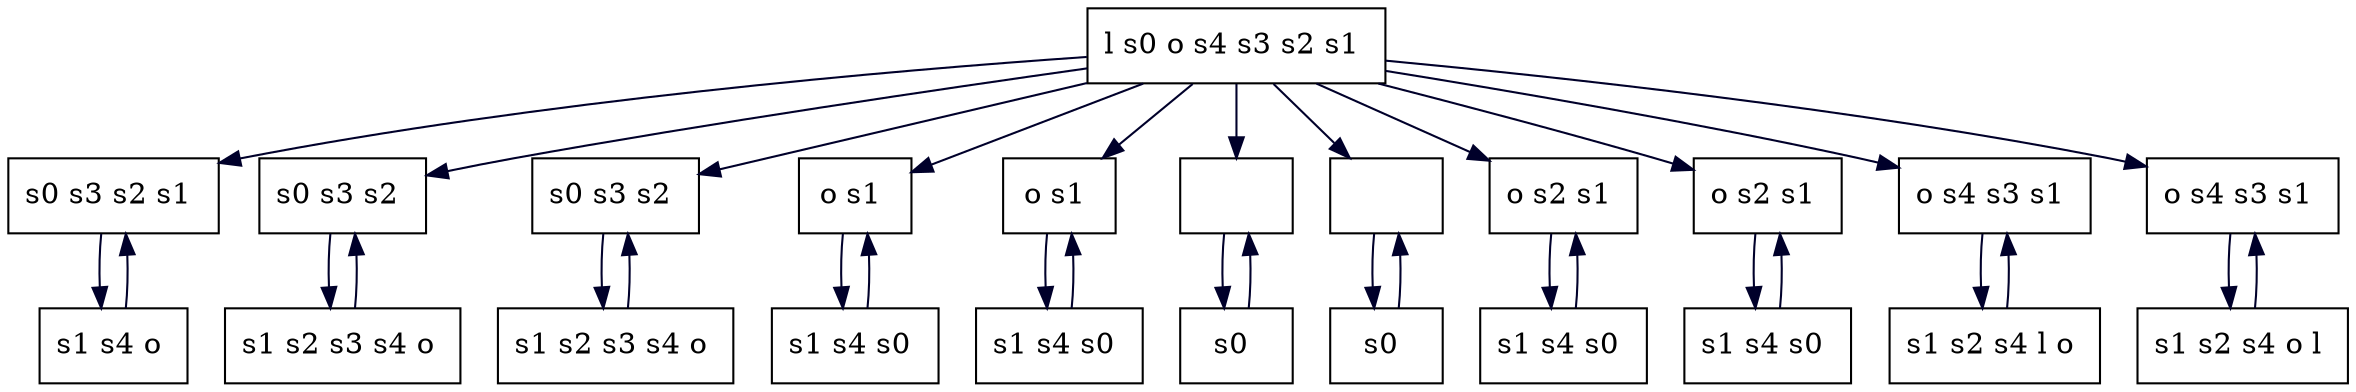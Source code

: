 digraph G {
  "ip_pv5i0Ipv1i0Ipv5i1Ipv1i0Ipv5i2Ipv1i0Ipv5i3Ipv1i0Ipv5i4Ipv1i0I00000_0-1[s0 s3 s2 s1 ]" [
  shape=box, label="s0 s3 s2 s1 ", ];
  "ip_pv5i0Ipv1i0Ipv5i1Ipv1i0Ipv5i2Ipv1i0Ipv5i3Ipv1i0Ipv5i4Ipv1i0I00000_0-2[s1 s4 o ]" [
  shape=box, label="s1 s4 o ", ];
  "pv5i0Ipv1i0I_pv5i1Ipv1i0Ipv5i2Ipv1i0Ipv5i3Ipv1i0Ipv5i4Ipv1i0I0000_0-1[s0 s3 s2 ]" [
  shape=box, label="s0 s3 s2 ", ];
  "pv5i0Ipv1i0I_pv5i1Ipv1i0Ipv5i2Ipv1i0Ipv5i3Ipv1i0Ipv5i4Ipv1i0I0000_0-2[s1 s2 s3 s4 o ]" [
  shape=box, label="s1 s2 s3 s4 o ", ];
  "pv5i0_ippv5i0Ipv1i0Ipv5i1Ipv1i0Ipv5i2Ipv1i0Ipv5i3Ipv1i0Ipv5i4Ipv1i0I000000_0-1[s0 s3 s2 ]" [
  shape=box, label="s0 s3 s2 ", ];
  "pv5i0_ippv5i0Ipv1i0Ipv5i1Ipv1i0Ipv5i2Ipv1i0Ipv5i3Ipv1i0Ipv5i4Ipv1i0I000000_0-2[s1 s2 s3 s4 o ]" [
  shape=box, label="s1 s2 s3 s4 o ", ];
  "pv5i1Ipv1i0I_pv5i2Ipv1i0Ipv5i3Ipv1i0Ipv5i4Ipv1i0I000_0-1[o s1 ]" [
  shape=box, label="o s1 ", ];
  "pv5i1Ipv1i0I_pv5i2Ipv1i0Ipv5i3Ipv1i0Ipv5i4Ipv1i0I000_0-2[s1 s4 s0 ]" [
  shape=box, label="s1 s4 s0 ", ];
  "pv5i1_ippv5i0Ipv1i0Ipv5i1Ipv1i0Ipv5i2Ipv1i0Ipv5i3Ipv1i0Ipv5i4Ipv1i0I000000_0-1[o s1 ]" [
  shape=box, label="o s1 ", ];
  "pv5i1_ippv5i0Ipv1i0Ipv5i1Ipv1i0Ipv5i2Ipv1i0Ipv5i3Ipv1i0Ipv5i4Ipv1i0I000000_0-2[s1 s4 s0 ]" [
  shape=box, label="s1 s4 s0 ", ];
  "pv5i2Ipv1i0I_pv5i3Ipv1i0Ipv5i4Ipv1i0I00_0-1[]" [shape=box, label="", ];
  "pv5i2Ipv1i0I_pv5i3Ipv1i0Ipv5i4Ipv1i0I00_0-2[s0 ]" [shape=box, label="s0 ", ];
  "pv5i2_ippv5i0Ipv1i0Ipv5i1Ipv1i0Ipv5i2Ipv1i0Ipv5i3Ipv1i0Ipv5i4Ipv1i0I000000_0-1[]" [
  shape=box, label="", ];
  "pv5i2_ippv5i0Ipv1i0Ipv5i1Ipv1i0Ipv5i2Ipv1i0Ipv5i3Ipv1i0Ipv5i4Ipv1i0I000000_0-2[s0 ]" [
  shape=box, label="s0 ", ];
  "pv5i3Ipv1i0I_pv5i4Ipv1i0I0_0-1[o s2 s1 ]" [shape=box, label="o s2 s1 ", ];
  "pv5i3Ipv1i0I_pv5i4Ipv1i0I0_0-2[s1 s4 s0 ]" [shape=box, label="s1 s4 s0 ", ];
  "pv5i3_ippv5i0Ipv1i0Ipv5i1Ipv1i0Ipv5i2Ipv1i0Ipv5i3Ipv1i0Ipv5i4Ipv1i0I000000_0-1[o s2 s1 ]" [
  shape=box, label="o s2 s1 ", ];
  "pv5i3_ippv5i0Ipv1i0Ipv5i1Ipv1i0Ipv5i2Ipv1i0Ipv5i3Ipv1i0Ipv5i4Ipv1i0I000000_0-2[s1 s4 s0 ]" [
  shape=box, label="s1 s4 s0 ", ];
  "pv5i4Ipv1i0I_0-0[l s0 o s4 s3 s2 s1 ]" [shape=box,
                                           label="l s0 o s4 s3 s2 s1 ", ];
  "pv5i4Ipv1i0I_0-1[o s4 s3 s1 ]" [shape=box, label="o s4 s3 s1 ", ];
  "pv5i4Ipv1i0I_0-2[s1 s2 s4 l o ]" [shape=box, label="s1 s2 s4 l o ", ];
  "pv5i4_ippv5i0Ipv1i0Ipv5i1Ipv1i0Ipv5i2Ipv1i0Ipv5i3Ipv1i0Ipv5i4Ipv1i0I000000_0-1[o s4 s3 s1 ]" [
  shape=box, label="o s4 s3 s1 ", ];
  "pv5i4_ippv5i0Ipv1i0Ipv5i1Ipv1i0Ipv5i2Ipv1i0Ipv5i3Ipv1i0Ipv5i4Ipv1i0I000000_0-2[s1 s2 s4 o l ]" [
  shape=box, label="s1 s2 s4 o l ", ];
  
  
  "ip_pv5i0Ipv1i0Ipv5i1Ipv1i0Ipv5i2Ipv1i0Ipv5i3Ipv1i0Ipv5i4Ipv1i0I00000_0-1[s0 s3 s2 s1 ]" -> "ip_pv5i0Ipv1i0Ipv5i1Ipv1i0Ipv5i2Ipv1i0Ipv5i3Ipv1i0Ipv5i4Ipv1i0I00000_0-2[s1 s4 o ]" [
  color="#00002A", ];
  "ip_pv5i0Ipv1i0Ipv5i1Ipv1i0Ipv5i2Ipv1i0Ipv5i3Ipv1i0Ipv5i4Ipv1i0I00000_0-2[s1 s4 o ]" -> "ip_pv5i0Ipv1i0Ipv5i1Ipv1i0Ipv5i2Ipv1i0Ipv5i3Ipv1i0Ipv5i4Ipv1i0I00000_0-1[s0 s3 s2 s1 ]" [
  color="#00002A", ];
  "pv5i0Ipv1i0I_pv5i1Ipv1i0Ipv5i2Ipv1i0Ipv5i3Ipv1i0Ipv5i4Ipv1i0I0000_0-1[s0 s3 s2 ]" -> "pv5i0Ipv1i0I_pv5i1Ipv1i0Ipv5i2Ipv1i0Ipv5i3Ipv1i0Ipv5i4Ipv1i0I0000_0-2[s1 s2 s3 s4 o ]" [
  color="#00002A", ];
  "pv5i0Ipv1i0I_pv5i1Ipv1i0Ipv5i2Ipv1i0Ipv5i3Ipv1i0Ipv5i4Ipv1i0I0000_0-2[s1 s2 s3 s4 o ]" -> "pv5i0Ipv1i0I_pv5i1Ipv1i0Ipv5i2Ipv1i0Ipv5i3Ipv1i0Ipv5i4Ipv1i0I0000_0-1[s0 s3 s2 ]" [
  color="#00002A", ];
  "pv5i0_ippv5i0Ipv1i0Ipv5i1Ipv1i0Ipv5i2Ipv1i0Ipv5i3Ipv1i0Ipv5i4Ipv1i0I000000_0-1[s0 s3 s2 ]" -> "pv5i0_ippv5i0Ipv1i0Ipv5i1Ipv1i0Ipv5i2Ipv1i0Ipv5i3Ipv1i0Ipv5i4Ipv1i0I000000_0-2[s1 s2 s3 s4 o ]" [
  color="#00002A", ];
  "pv5i0_ippv5i0Ipv1i0Ipv5i1Ipv1i0Ipv5i2Ipv1i0Ipv5i3Ipv1i0Ipv5i4Ipv1i0I000000_0-2[s1 s2 s3 s4 o ]" -> "pv5i0_ippv5i0Ipv1i0Ipv5i1Ipv1i0Ipv5i2Ipv1i0Ipv5i3Ipv1i0Ipv5i4Ipv1i0I000000_0-1[s0 s3 s2 ]" [
  color="#00002A", ];
  "pv5i1Ipv1i0I_pv5i2Ipv1i0Ipv5i3Ipv1i0Ipv5i4Ipv1i0I000_0-1[o s1 ]" -> "pv5i1Ipv1i0I_pv5i2Ipv1i0Ipv5i3Ipv1i0Ipv5i4Ipv1i0I000_0-2[s1 s4 s0 ]" [
  color="#00002A", ];
  "pv5i1Ipv1i0I_pv5i2Ipv1i0Ipv5i3Ipv1i0Ipv5i4Ipv1i0I000_0-2[s1 s4 s0 ]" -> "pv5i1Ipv1i0I_pv5i2Ipv1i0Ipv5i3Ipv1i0Ipv5i4Ipv1i0I000_0-1[o s1 ]" [
  color="#00002A", ];
  "pv5i1_ippv5i0Ipv1i0Ipv5i1Ipv1i0Ipv5i2Ipv1i0Ipv5i3Ipv1i0Ipv5i4Ipv1i0I000000_0-1[o s1 ]" -> "pv5i1_ippv5i0Ipv1i0Ipv5i1Ipv1i0Ipv5i2Ipv1i0Ipv5i3Ipv1i0Ipv5i4Ipv1i0I000000_0-2[s1 s4 s0 ]" [
  color="#00002A", ];
  "pv5i1_ippv5i0Ipv1i0Ipv5i1Ipv1i0Ipv5i2Ipv1i0Ipv5i3Ipv1i0Ipv5i4Ipv1i0I000000_0-2[s1 s4 s0 ]" -> "pv5i1_ippv5i0Ipv1i0Ipv5i1Ipv1i0Ipv5i2Ipv1i0Ipv5i3Ipv1i0Ipv5i4Ipv1i0I000000_0-1[o s1 ]" [
  color="#00002A", ];
  "pv5i2Ipv1i0I_pv5i3Ipv1i0Ipv5i4Ipv1i0I00_0-1[]" -> "pv5i2Ipv1i0I_pv5i3Ipv1i0Ipv5i4Ipv1i0I00_0-2[s0 ]" [
  color="#00002A", ];
  "pv5i2Ipv1i0I_pv5i3Ipv1i0Ipv5i4Ipv1i0I00_0-2[s0 ]" -> "pv5i2Ipv1i0I_pv5i3Ipv1i0Ipv5i4Ipv1i0I00_0-1[]" [
  color="#00002A", ];
  "pv5i2_ippv5i0Ipv1i0Ipv5i1Ipv1i0Ipv5i2Ipv1i0Ipv5i3Ipv1i0Ipv5i4Ipv1i0I000000_0-1[]" -> "pv5i2_ippv5i0Ipv1i0Ipv5i1Ipv1i0Ipv5i2Ipv1i0Ipv5i3Ipv1i0Ipv5i4Ipv1i0I000000_0-2[s0 ]" [
  color="#00002A", ];
  "pv5i2_ippv5i0Ipv1i0Ipv5i1Ipv1i0Ipv5i2Ipv1i0Ipv5i3Ipv1i0Ipv5i4Ipv1i0I000000_0-2[s0 ]" -> "pv5i2_ippv5i0Ipv1i0Ipv5i1Ipv1i0Ipv5i2Ipv1i0Ipv5i3Ipv1i0Ipv5i4Ipv1i0I000000_0-1[]" [
  color="#00002A", ];
  "pv5i3Ipv1i0I_pv5i4Ipv1i0I0_0-1[o s2 s1 ]" -> "pv5i3Ipv1i0I_pv5i4Ipv1i0I0_0-2[s1 s4 s0 ]" [
  color="#00002A", ];
  "pv5i3Ipv1i0I_pv5i4Ipv1i0I0_0-2[s1 s4 s0 ]" -> "pv5i3Ipv1i0I_pv5i4Ipv1i0I0_0-1[o s2 s1 ]" [
  color="#00002A", ];
  "pv5i3_ippv5i0Ipv1i0Ipv5i1Ipv1i0Ipv5i2Ipv1i0Ipv5i3Ipv1i0Ipv5i4Ipv1i0I000000_0-1[o s2 s1 ]" -> "pv5i3_ippv5i0Ipv1i0Ipv5i1Ipv1i0Ipv5i2Ipv1i0Ipv5i3Ipv1i0Ipv5i4Ipv1i0I000000_0-2[s1 s4 s0 ]" [
  color="#00002A", ];
  "pv5i3_ippv5i0Ipv1i0Ipv5i1Ipv1i0Ipv5i2Ipv1i0Ipv5i3Ipv1i0Ipv5i4Ipv1i0I000000_0-2[s1 s4 s0 ]" -> "pv5i3_ippv5i0Ipv1i0Ipv5i1Ipv1i0Ipv5i2Ipv1i0Ipv5i3Ipv1i0Ipv5i4Ipv1i0I000000_0-1[o s2 s1 ]" [
  color="#00002A", ];
  "pv5i4Ipv1i0I_0-0[l s0 o s4 s3 s2 s1 ]" -> "ip_pv5i0Ipv1i0Ipv5i1Ipv1i0Ipv5i2Ipv1i0Ipv5i3Ipv1i0Ipv5i4Ipv1i0I00000_0-1[s0 s3 s2 s1 ]" [
  color="#00002A", ];
  "pv5i4Ipv1i0I_0-0[l s0 o s4 s3 s2 s1 ]" -> "pv5i0Ipv1i0I_pv5i1Ipv1i0Ipv5i2Ipv1i0Ipv5i3Ipv1i0Ipv5i4Ipv1i0I0000_0-1[s0 s3 s2 ]" [
  color="#00002A", ];
  "pv5i4Ipv1i0I_0-0[l s0 o s4 s3 s2 s1 ]" -> "pv5i0_ippv5i0Ipv1i0Ipv5i1Ipv1i0Ipv5i2Ipv1i0Ipv5i3Ipv1i0Ipv5i4Ipv1i0I000000_0-1[s0 s3 s2 ]" [
  color="#00002A", ];
  "pv5i4Ipv1i0I_0-0[l s0 o s4 s3 s2 s1 ]" -> "pv5i1Ipv1i0I_pv5i2Ipv1i0Ipv5i3Ipv1i0Ipv5i4Ipv1i0I000_0-1[o s1 ]" [
  color="#00002A", ];
  "pv5i4Ipv1i0I_0-0[l s0 o s4 s3 s2 s1 ]" -> "pv5i1_ippv5i0Ipv1i0Ipv5i1Ipv1i0Ipv5i2Ipv1i0Ipv5i3Ipv1i0Ipv5i4Ipv1i0I000000_0-1[o s1 ]" [
  color="#00002A", ];
  "pv5i4Ipv1i0I_0-0[l s0 o s4 s3 s2 s1 ]" -> "pv5i2Ipv1i0I_pv5i3Ipv1i0Ipv5i4Ipv1i0I00_0-1[]" [
  color="#00002A", ];
  "pv5i4Ipv1i0I_0-0[l s0 o s4 s3 s2 s1 ]" -> "pv5i2_ippv5i0Ipv1i0Ipv5i1Ipv1i0Ipv5i2Ipv1i0Ipv5i3Ipv1i0Ipv5i4Ipv1i0I000000_0-1[]" [
  color="#00002A", ];
  "pv5i4Ipv1i0I_0-0[l s0 o s4 s3 s2 s1 ]" -> "pv5i3Ipv1i0I_pv5i4Ipv1i0I0_0-1[o s2 s1 ]" [
  color="#00002A", ];
  "pv5i4Ipv1i0I_0-0[l s0 o s4 s3 s2 s1 ]" -> "pv5i3_ippv5i0Ipv1i0Ipv5i1Ipv1i0Ipv5i2Ipv1i0Ipv5i3Ipv1i0Ipv5i4Ipv1i0I000000_0-1[o s2 s1 ]" [
  color="#00002A", ];
  "pv5i4Ipv1i0I_0-0[l s0 o s4 s3 s2 s1 ]" -> "pv5i4Ipv1i0I_0-1[o s4 s3 s1 ]" [
  color="#00002A", ];
  "pv5i4Ipv1i0I_0-0[l s0 o s4 s3 s2 s1 ]" -> "pv5i4_ippv5i0Ipv1i0Ipv5i1Ipv1i0Ipv5i2Ipv1i0Ipv5i3Ipv1i0Ipv5i4Ipv1i0I000000_0-1[o s4 s3 s1 ]" [
  color="#00002A", ];
  "pv5i4Ipv1i0I_0-1[o s4 s3 s1 ]" -> "pv5i4Ipv1i0I_0-2[s1 s2 s4 l o ]" [
  color="#00002A", ];
  "pv5i4Ipv1i0I_0-2[s1 s2 s4 l o ]" -> "pv5i4Ipv1i0I_0-1[o s4 s3 s1 ]" [
  color="#00002A", ];
  "pv5i4_ippv5i0Ipv1i0Ipv5i1Ipv1i0Ipv5i2Ipv1i0Ipv5i3Ipv1i0Ipv5i4Ipv1i0I000000_0-1[o s4 s3 s1 ]" -> "pv5i4_ippv5i0Ipv1i0Ipv5i1Ipv1i0Ipv5i2Ipv1i0Ipv5i3Ipv1i0Ipv5i4Ipv1i0I000000_0-2[s1 s2 s4 o l ]" [
  color="#00002A", ];
  "pv5i4_ippv5i0Ipv1i0Ipv5i1Ipv1i0Ipv5i2Ipv1i0Ipv5i3Ipv1i0Ipv5i4Ipv1i0I000000_0-2[s1 s2 s4 o l ]" -> "pv5i4_ippv5i0Ipv1i0Ipv5i1Ipv1i0Ipv5i2Ipv1i0Ipv5i3Ipv1i0Ipv5i4Ipv1i0I000000_0-1[o s4 s3 s1 ]" [
  color="#00002A", ];
  
  }